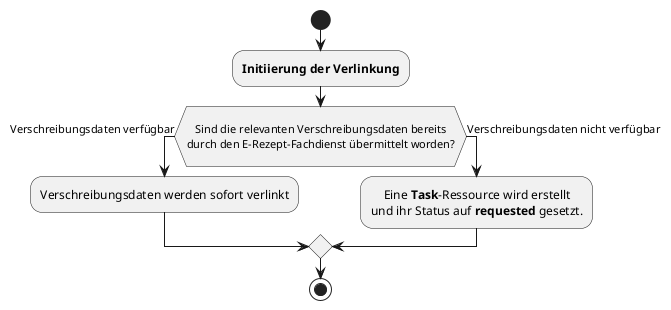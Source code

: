 @startuml concept.operation.link-prescription-process
skinparam defaultTextAlignment center
skinparam title {
  backgroundColor SkyBlue
  borderColor Gray
} 
' title Initiierung der Verlinkung über $link-prescription-process

start
    :<b>Initiierung der Verlinkung</b>;

    if(\nSind die relevanten Verschreibungsdaten bereits\ndurch den E-Rezept-Fachdienst übermittelt worden?\n) then (Verschreibungsdaten verfügbar)
        :Verschreibungsdaten werden sofort verlinkt;
    else (Verschreibungsdaten nicht verfügbar)
        :Eine <b>Task</b>-Ressource wird erstellt\nund ihr Status auf <b>requested</b> gesetzt.;
    endif
  
stop
@enduml
